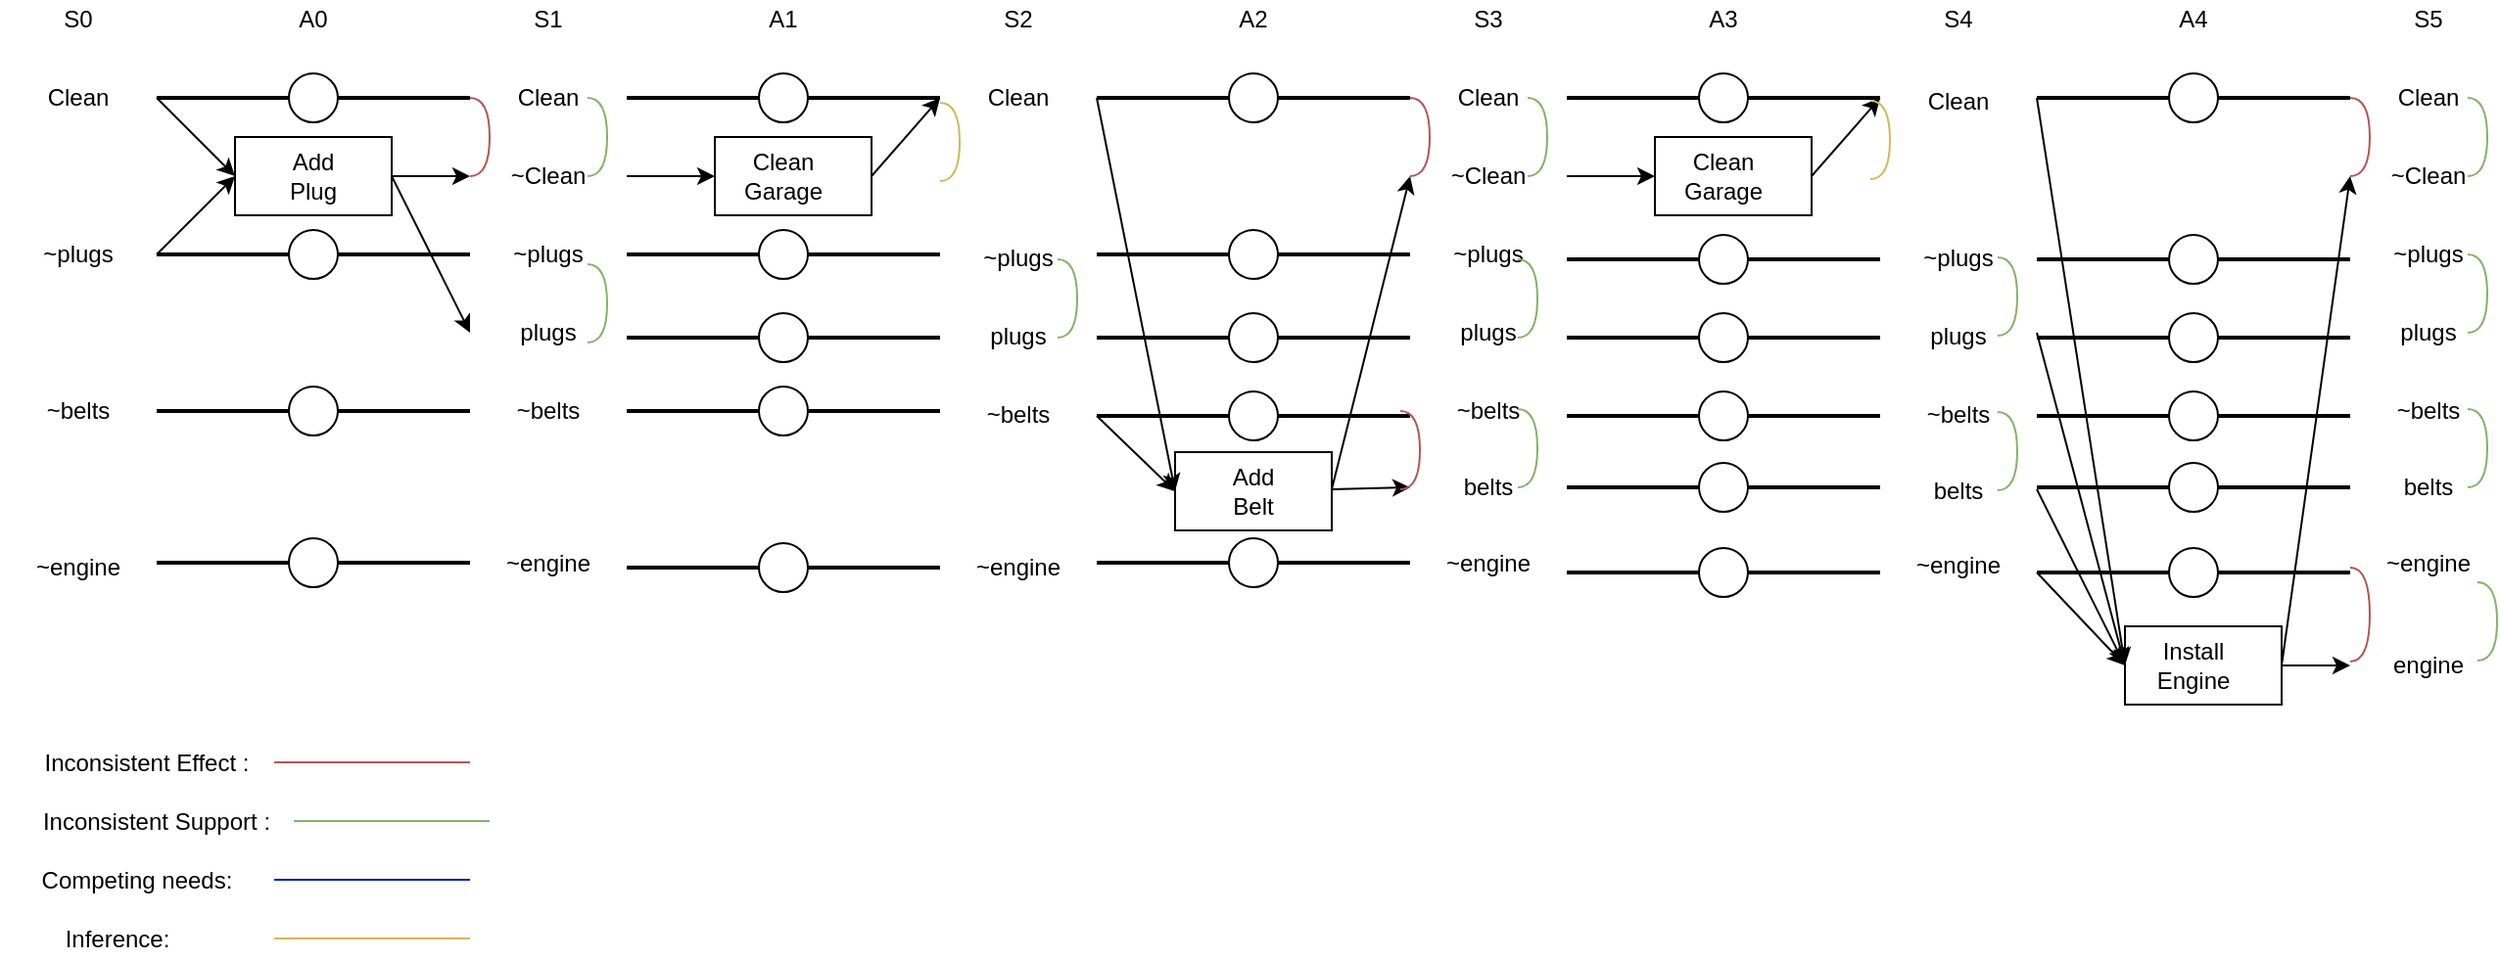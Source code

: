 <mxfile version="12.2.0" type="device" pages="1"><diagram id="GU9THaaq1hwWPUFrcnF_" name="Page-1"><mxGraphModel dx="1243" dy="843" grid="1" gridSize="10" guides="1" tooltips="1" connect="1" arrows="1" fold="1" page="1" pageScale="1" pageWidth="850" pageHeight="1100" math="0" shadow="0"><root><mxCell id="0"/><mxCell id="1" parent="0"/><mxCell id="zisjmZ1QqpazPXL1fPAC-1" value="S0" style="text;html=1;strokeColor=none;fillColor=none;align=center;verticalAlign=middle;whiteSpace=wrap;rounded=0;" vertex="1" parent="1"><mxGeometry x="60" y="190" width="40" height="20" as="geometry"/></mxCell><mxCell id="zisjmZ1QqpazPXL1fPAC-2" value="A0" style="text;html=1;strokeColor=none;fillColor=none;align=center;verticalAlign=middle;whiteSpace=wrap;rounded=0;" vertex="1" parent="1"><mxGeometry x="180" y="190" width="40" height="20" as="geometry"/></mxCell><mxCell id="zisjmZ1QqpazPXL1fPAC-3" value="S1" style="text;html=1;strokeColor=none;fillColor=none;align=center;verticalAlign=middle;whiteSpace=wrap;rounded=0;" vertex="1" parent="1"><mxGeometry x="300" y="190" width="40" height="20" as="geometry"/></mxCell><mxCell id="zisjmZ1QqpazPXL1fPAC-4" value="A1" style="text;html=1;strokeColor=none;fillColor=none;align=center;verticalAlign=middle;whiteSpace=wrap;rounded=0;" vertex="1" parent="1"><mxGeometry x="420" y="190" width="40" height="20" as="geometry"/></mxCell><mxCell id="zisjmZ1QqpazPXL1fPAC-5" value="S2" style="text;html=1;strokeColor=none;fillColor=none;align=center;verticalAlign=middle;whiteSpace=wrap;rounded=0;" vertex="1" parent="1"><mxGeometry x="540" y="190" width="40" height="20" as="geometry"/></mxCell><mxCell id="zisjmZ1QqpazPXL1fPAC-6" value="Clean" style="text;html=1;strokeColor=none;fillColor=none;align=center;verticalAlign=middle;whiteSpace=wrap;rounded=0;" vertex="1" parent="1"><mxGeometry x="60" y="230" width="40" height="20" as="geometry"/></mxCell><mxCell id="zisjmZ1QqpazPXL1fPAC-7" value="~plugs" style="text;html=1;strokeColor=none;fillColor=none;align=center;verticalAlign=middle;whiteSpace=wrap;rounded=0;" vertex="1" parent="1"><mxGeometry x="60" y="310" width="40" height="20" as="geometry"/></mxCell><mxCell id="zisjmZ1QqpazPXL1fPAC-8" value="~belts" style="text;html=1;strokeColor=none;fillColor=none;align=center;verticalAlign=middle;whiteSpace=wrap;rounded=0;" vertex="1" parent="1"><mxGeometry x="60" y="390" width="40" height="20" as="geometry"/></mxCell><mxCell id="zisjmZ1QqpazPXL1fPAC-9" value="~engine" style="text;html=1;strokeColor=none;fillColor=none;align=center;verticalAlign=middle;whiteSpace=wrap;rounded=0;" vertex="1" parent="1"><mxGeometry x="60" y="470" width="40" height="20" as="geometry"/></mxCell><mxCell id="zisjmZ1QqpazPXL1fPAC-10" value="" style="line;strokeWidth=2;html=1;" vertex="1" parent="1"><mxGeometry x="120" y="235" width="70" height="10" as="geometry"/></mxCell><mxCell id="zisjmZ1QqpazPXL1fPAC-11" value="" style="line;strokeWidth=2;html=1;" vertex="1" parent="1"><mxGeometry x="210" y="235" width="70" height="10" as="geometry"/></mxCell><mxCell id="zisjmZ1QqpazPXL1fPAC-12" value="" style="ellipse;whiteSpace=wrap;html=1;aspect=fixed;" vertex="1" parent="1"><mxGeometry x="187.5" y="227.5" width="25" height="25" as="geometry"/></mxCell><mxCell id="zisjmZ1QqpazPXL1fPAC-13" value="" style="line;strokeWidth=2;html=1;" vertex="1" parent="1"><mxGeometry x="120" y="315" width="70" height="10" as="geometry"/></mxCell><mxCell id="zisjmZ1QqpazPXL1fPAC-14" value="" style="line;strokeWidth=2;html=1;" vertex="1" parent="1"><mxGeometry x="210" y="315" width="70" height="10" as="geometry"/></mxCell><mxCell id="zisjmZ1QqpazPXL1fPAC-15" value="" style="ellipse;whiteSpace=wrap;html=1;aspect=fixed;" vertex="1" parent="1"><mxGeometry x="187.5" y="307.5" width="25" height="25" as="geometry"/></mxCell><mxCell id="zisjmZ1QqpazPXL1fPAC-16" value="" style="line;strokeWidth=2;html=1;" vertex="1" parent="1"><mxGeometry x="120" y="395" width="70" height="10" as="geometry"/></mxCell><mxCell id="zisjmZ1QqpazPXL1fPAC-17" value="" style="line;strokeWidth=2;html=1;" vertex="1" parent="1"><mxGeometry x="210" y="395" width="70" height="10" as="geometry"/></mxCell><mxCell id="zisjmZ1QqpazPXL1fPAC-18" value="" style="ellipse;whiteSpace=wrap;html=1;aspect=fixed;" vertex="1" parent="1"><mxGeometry x="187.5" y="387.5" width="25" height="25" as="geometry"/></mxCell><mxCell id="zisjmZ1QqpazPXL1fPAC-19" value="" style="line;strokeWidth=2;html=1;" vertex="1" parent="1"><mxGeometry x="120" y="472.5" width="70" height="10" as="geometry"/></mxCell><mxCell id="zisjmZ1QqpazPXL1fPAC-20" value="" style="line;strokeWidth=2;html=1;" vertex="1" parent="1"><mxGeometry x="210" y="472.5" width="70" height="10" as="geometry"/></mxCell><mxCell id="zisjmZ1QqpazPXL1fPAC-21" value="" style="ellipse;whiteSpace=wrap;html=1;aspect=fixed;" vertex="1" parent="1"><mxGeometry x="187.5" y="465" width="25" height="25" as="geometry"/></mxCell><mxCell id="zisjmZ1QqpazPXL1fPAC-22" value="" style="text;html=1;strokeColor=#000000;fillColor=#ffffff;align=center;verticalAlign=middle;whiteSpace=wrap;rounded=0;fontFamily=Helvetica;fontSize=12;fontColor=#000000;" vertex="1" parent="1"><mxGeometry x="160" y="260" width="80" height="40" as="geometry"/></mxCell><mxCell id="zisjmZ1QqpazPXL1fPAC-23" value="Add Plug" style="text;html=1;strokeColor=none;fillColor=none;align=center;verticalAlign=middle;whiteSpace=wrap;rounded=0;" vertex="1" parent="1"><mxGeometry x="180" y="270" width="40" height="20" as="geometry"/></mxCell><mxCell id="zisjmZ1QqpazPXL1fPAC-24" value="" style="endArrow=classic;html=1;entryX=0;entryY=0.5;entryDx=0;entryDy=0;exitX=0;exitY=0.5;exitDx=0;exitDy=0;exitPerimeter=0;" edge="1" parent="1" source="zisjmZ1QqpazPXL1fPAC-10" target="zisjmZ1QqpazPXL1fPAC-22"><mxGeometry width="50" height="50" relative="1" as="geometry"><mxPoint x="120" y="242.5" as="sourcePoint"/><mxPoint x="180" y="282.5" as="targetPoint"/></mxGeometry></mxCell><mxCell id="zisjmZ1QqpazPXL1fPAC-26" value="" style="endArrow=classic;html=1;" edge="1" parent="1"><mxGeometry width="50" height="50" relative="1" as="geometry"><mxPoint x="120" y="320" as="sourcePoint"/><mxPoint x="160" y="280" as="targetPoint"/></mxGeometry></mxCell><mxCell id="zisjmZ1QqpazPXL1fPAC-27" value="Clean" style="text;html=1;strokeColor=none;fillColor=none;align=center;verticalAlign=middle;whiteSpace=wrap;rounded=0;" vertex="1" parent="1"><mxGeometry x="300" y="230" width="40" height="20" as="geometry"/></mxCell><mxCell id="zisjmZ1QqpazPXL1fPAC-28" value="~Clean" style="text;html=1;strokeColor=none;fillColor=none;align=center;verticalAlign=middle;whiteSpace=wrap;rounded=0;" vertex="1" parent="1"><mxGeometry x="300" y="270" width="40" height="20" as="geometry"/></mxCell><mxCell id="zisjmZ1QqpazPXL1fPAC-29" value="~plugs" style="text;html=1;strokeColor=none;fillColor=none;align=center;verticalAlign=middle;whiteSpace=wrap;rounded=0;" vertex="1" parent="1"><mxGeometry x="300" y="310" width="40" height="20" as="geometry"/></mxCell><mxCell id="zisjmZ1QqpazPXL1fPAC-30" value="plugs" style="text;html=1;strokeColor=none;fillColor=none;align=center;verticalAlign=middle;whiteSpace=wrap;rounded=0;" vertex="1" parent="1"><mxGeometry x="300" y="350" width="40" height="20" as="geometry"/></mxCell><mxCell id="zisjmZ1QqpazPXL1fPAC-31" value="~belts" style="text;html=1;strokeColor=none;fillColor=none;align=center;verticalAlign=middle;whiteSpace=wrap;rounded=0;" vertex="1" parent="1"><mxGeometry x="300" y="390" width="40" height="20" as="geometry"/></mxCell><mxCell id="zisjmZ1QqpazPXL1fPAC-32" value="~engine" style="text;html=1;strokeColor=none;fillColor=none;align=center;verticalAlign=middle;whiteSpace=wrap;rounded=0;" vertex="1" parent="1"><mxGeometry x="300" y="467.5" width="40" height="20" as="geometry"/></mxCell><mxCell id="zisjmZ1QqpazPXL1fPAC-33" value="" style="endArrow=classic;html=1;exitX=1;exitY=0.5;exitDx=0;exitDy=0;" edge="1" parent="1" source="zisjmZ1QqpazPXL1fPAC-22"><mxGeometry width="50" height="50" relative="1" as="geometry"><mxPoint x="240" y="275" as="sourcePoint"/><mxPoint x="280" y="280" as="targetPoint"/></mxGeometry></mxCell><mxCell id="zisjmZ1QqpazPXL1fPAC-34" value="" style="endArrow=classic;html=1;" edge="1" parent="1"><mxGeometry width="50" height="50" relative="1" as="geometry"><mxPoint x="240" y="280" as="sourcePoint"/><mxPoint x="280" y="360" as="targetPoint"/></mxGeometry></mxCell><mxCell id="zisjmZ1QqpazPXL1fPAC-38" value="" style="line;strokeWidth=2;html=1;" vertex="1" parent="1"><mxGeometry x="360" y="235" width="70" height="10" as="geometry"/></mxCell><mxCell id="zisjmZ1QqpazPXL1fPAC-39" value="" style="line;strokeWidth=2;html=1;" vertex="1" parent="1"><mxGeometry x="450" y="235" width="70" height="10" as="geometry"/></mxCell><mxCell id="zisjmZ1QqpazPXL1fPAC-40" value="" style="ellipse;whiteSpace=wrap;html=1;aspect=fixed;" vertex="1" parent="1"><mxGeometry x="427.5" y="227.5" width="25" height="25" as="geometry"/></mxCell><mxCell id="zisjmZ1QqpazPXL1fPAC-41" value="" style="line;strokeWidth=2;html=1;" vertex="1" parent="1"><mxGeometry x="360" y="315" width="70" height="10" as="geometry"/></mxCell><mxCell id="zisjmZ1QqpazPXL1fPAC-42" value="" style="line;strokeWidth=2;html=1;" vertex="1" parent="1"><mxGeometry x="450" y="315" width="70" height="10" as="geometry"/></mxCell><mxCell id="zisjmZ1QqpazPXL1fPAC-43" value="" style="ellipse;whiteSpace=wrap;html=1;aspect=fixed;" vertex="1" parent="1"><mxGeometry x="427.5" y="307.5" width="25" height="25" as="geometry"/></mxCell><mxCell id="zisjmZ1QqpazPXL1fPAC-44" value="" style="line;strokeWidth=2;html=1;" vertex="1" parent="1"><mxGeometry x="360" y="357.5" width="70" height="10" as="geometry"/></mxCell><mxCell id="zisjmZ1QqpazPXL1fPAC-45" value="" style="line;strokeWidth=2;html=1;" vertex="1" parent="1"><mxGeometry x="450" y="357.5" width="70" height="10" as="geometry"/></mxCell><mxCell id="zisjmZ1QqpazPXL1fPAC-46" value="" style="ellipse;whiteSpace=wrap;html=1;aspect=fixed;" vertex="1" parent="1"><mxGeometry x="427.5" y="350" width="25" height="25" as="geometry"/></mxCell><mxCell id="zisjmZ1QqpazPXL1fPAC-47" value="" style="line;strokeWidth=2;html=1;" vertex="1" parent="1"><mxGeometry x="360" y="395" width="70" height="10" as="geometry"/></mxCell><mxCell id="zisjmZ1QqpazPXL1fPAC-48" value="" style="line;strokeWidth=2;html=1;" vertex="1" parent="1"><mxGeometry x="450" y="395" width="70" height="10" as="geometry"/></mxCell><mxCell id="zisjmZ1QqpazPXL1fPAC-49" value="" style="ellipse;whiteSpace=wrap;html=1;aspect=fixed;" vertex="1" parent="1"><mxGeometry x="427.5" y="387.5" width="25" height="25" as="geometry"/></mxCell><mxCell id="zisjmZ1QqpazPXL1fPAC-50" value="" style="line;strokeWidth=2;html=1;" vertex="1" parent="1"><mxGeometry x="360" y="475" width="70" height="10" as="geometry"/></mxCell><mxCell id="zisjmZ1QqpazPXL1fPAC-51" value="" style="line;strokeWidth=2;html=1;" vertex="1" parent="1"><mxGeometry x="450" y="475" width="70" height="10" as="geometry"/></mxCell><mxCell id="zisjmZ1QqpazPXL1fPAC-52" value="" style="ellipse;whiteSpace=wrap;html=1;aspect=fixed;" vertex="1" parent="1"><mxGeometry x="427.5" y="467.5" width="25" height="25" as="geometry"/></mxCell><mxCell id="zisjmZ1QqpazPXL1fPAC-54" value="" style="text;html=1;strokeColor=#000000;fillColor=#ffffff;align=center;verticalAlign=middle;whiteSpace=wrap;rounded=0;fontFamily=Helvetica;fontSize=12;fontColor=#000000;" vertex="1" parent="1"><mxGeometry x="405" y="260" width="80" height="40" as="geometry"/></mxCell><mxCell id="zisjmZ1QqpazPXL1fPAC-55" value="Clean Garage" style="text;html=1;strokeColor=none;fillColor=none;align=center;verticalAlign=middle;whiteSpace=wrap;rounded=0;" vertex="1" parent="1"><mxGeometry x="420" y="270" width="40" height="20" as="geometry"/></mxCell><mxCell id="zisjmZ1QqpazPXL1fPAC-56" value="" style="endArrow=classic;html=1;entryX=0;entryY=0.5;entryDx=0;entryDy=0;" edge="1" parent="1" target="zisjmZ1QqpazPXL1fPAC-54"><mxGeometry width="50" height="50" relative="1" as="geometry"><mxPoint x="360" y="280" as="sourcePoint"/><mxPoint x="410" y="250" as="targetPoint"/></mxGeometry></mxCell><mxCell id="zisjmZ1QqpazPXL1fPAC-57" value="" style="endArrow=classic;html=1;exitX=1;exitY=0.5;exitDx=0;exitDy=0;" edge="1" parent="1" source="zisjmZ1QqpazPXL1fPAC-54"><mxGeometry width="50" height="50" relative="1" as="geometry"><mxPoint x="490" y="270" as="sourcePoint"/><mxPoint x="520" y="240" as="targetPoint"/></mxGeometry></mxCell><mxCell id="zisjmZ1QqpazPXL1fPAC-58" value="Clean" style="text;html=1;strokeColor=none;fillColor=none;align=center;verticalAlign=middle;whiteSpace=wrap;rounded=0;" vertex="1" parent="1"><mxGeometry x="540" y="230" width="40" height="20" as="geometry"/></mxCell><mxCell id="zisjmZ1QqpazPXL1fPAC-60" value="~plugs" style="text;html=1;strokeColor=none;fillColor=none;align=center;verticalAlign=middle;whiteSpace=wrap;rounded=0;" vertex="1" parent="1"><mxGeometry x="540" y="311.5" width="40" height="20" as="geometry"/></mxCell><mxCell id="zisjmZ1QqpazPXL1fPAC-61" value="plugs" style="text;html=1;strokeColor=none;fillColor=none;align=center;verticalAlign=middle;whiteSpace=wrap;rounded=0;" vertex="1" parent="1"><mxGeometry x="540" y="351.5" width="40" height="20" as="geometry"/></mxCell><mxCell id="zisjmZ1QqpazPXL1fPAC-62" value="~belts" style="text;html=1;strokeColor=none;fillColor=none;align=center;verticalAlign=middle;whiteSpace=wrap;rounded=0;" vertex="1" parent="1"><mxGeometry x="540" y="391.5" width="40" height="20" as="geometry"/></mxCell><mxCell id="zisjmZ1QqpazPXL1fPAC-63" value="~engine" style="text;html=1;strokeColor=none;fillColor=none;align=center;verticalAlign=middle;whiteSpace=wrap;rounded=0;" vertex="1" parent="1"><mxGeometry x="780" y="467.5" width="40" height="20" as="geometry"/></mxCell><mxCell id="zisjmZ1QqpazPXL1fPAC-66" value="A2" style="text;html=1;strokeColor=none;fillColor=none;align=center;verticalAlign=middle;whiteSpace=wrap;rounded=0;" vertex="1" parent="1"><mxGeometry x="660" y="190" width="40" height="20" as="geometry"/></mxCell><mxCell id="zisjmZ1QqpazPXL1fPAC-67" value="S3" style="text;html=1;strokeColor=none;fillColor=none;align=center;verticalAlign=middle;whiteSpace=wrap;rounded=0;" vertex="1" parent="1"><mxGeometry x="780" y="190" width="40" height="20" as="geometry"/></mxCell><mxCell id="zisjmZ1QqpazPXL1fPAC-68" value="" style="line;strokeWidth=2;html=1;" vertex="1" parent="1"><mxGeometry x="600" y="235" width="70" height="10" as="geometry"/></mxCell><mxCell id="zisjmZ1QqpazPXL1fPAC-69" value="" style="line;strokeWidth=2;html=1;" vertex="1" parent="1"><mxGeometry x="690" y="235" width="70" height="10" as="geometry"/></mxCell><mxCell id="zisjmZ1QqpazPXL1fPAC-70" value="" style="ellipse;whiteSpace=wrap;html=1;aspect=fixed;" vertex="1" parent="1"><mxGeometry x="667.5" y="227.5" width="25" height="25" as="geometry"/></mxCell><mxCell id="zisjmZ1QqpazPXL1fPAC-71" value="" style="line;strokeWidth=2;html=1;" vertex="1" parent="1"><mxGeometry x="600" y="315" width="70" height="10" as="geometry"/></mxCell><mxCell id="zisjmZ1QqpazPXL1fPAC-72" value="" style="line;strokeWidth=2;html=1;" vertex="1" parent="1"><mxGeometry x="690" y="315" width="70" height="10" as="geometry"/></mxCell><mxCell id="zisjmZ1QqpazPXL1fPAC-73" value="" style="ellipse;whiteSpace=wrap;html=1;aspect=fixed;" vertex="1" parent="1"><mxGeometry x="667.5" y="307.5" width="25" height="25" as="geometry"/></mxCell><mxCell id="zisjmZ1QqpazPXL1fPAC-74" value="" style="line;strokeWidth=2;html=1;" vertex="1" parent="1"><mxGeometry x="600" y="357.5" width="70" height="10" as="geometry"/></mxCell><mxCell id="zisjmZ1QqpazPXL1fPAC-75" value="" style="line;strokeWidth=2;html=1;" vertex="1" parent="1"><mxGeometry x="690" y="357.5" width="70" height="10" as="geometry"/></mxCell><mxCell id="zisjmZ1QqpazPXL1fPAC-76" value="" style="ellipse;whiteSpace=wrap;html=1;aspect=fixed;" vertex="1" parent="1"><mxGeometry x="667.5" y="350" width="25" height="25" as="geometry"/></mxCell><mxCell id="zisjmZ1QqpazPXL1fPAC-77" value="" style="line;strokeWidth=2;html=1;" vertex="1" parent="1"><mxGeometry x="600" y="397.5" width="70" height="10" as="geometry"/></mxCell><mxCell id="zisjmZ1QqpazPXL1fPAC-78" value="" style="line;strokeWidth=2;html=1;" vertex="1" parent="1"><mxGeometry x="690" y="397.5" width="70" height="10" as="geometry"/></mxCell><mxCell id="zisjmZ1QqpazPXL1fPAC-79" value="" style="ellipse;whiteSpace=wrap;html=1;aspect=fixed;" vertex="1" parent="1"><mxGeometry x="667.5" y="390" width="25" height="25" as="geometry"/></mxCell><mxCell id="zisjmZ1QqpazPXL1fPAC-80" value="" style="line;strokeWidth=2;html=1;" vertex="1" parent="1"><mxGeometry x="600" y="472.5" width="70" height="10" as="geometry"/></mxCell><mxCell id="zisjmZ1QqpazPXL1fPAC-81" value="" style="line;strokeWidth=2;html=1;" vertex="1" parent="1"><mxGeometry x="690" y="472.5" width="70" height="10" as="geometry"/></mxCell><mxCell id="zisjmZ1QqpazPXL1fPAC-82" value="" style="ellipse;whiteSpace=wrap;html=1;aspect=fixed;" vertex="1" parent="1"><mxGeometry x="667.5" y="465" width="25" height="25" as="geometry"/></mxCell><mxCell id="zisjmZ1QqpazPXL1fPAC-83" value="" style="text;html=1;strokeColor=#000000;fillColor=#ffffff;align=center;verticalAlign=middle;whiteSpace=wrap;rounded=0;fontFamily=Helvetica;fontSize=12;fontColor=#000000;" vertex="1" parent="1"><mxGeometry x="640" y="421" width="80" height="40" as="geometry"/></mxCell><mxCell id="zisjmZ1QqpazPXL1fPAC-84" value="Add Belt" style="text;html=1;strokeColor=none;fillColor=none;align=center;verticalAlign=middle;whiteSpace=wrap;rounded=0;" vertex="1" parent="1"><mxGeometry x="660" y="431" width="40" height="20" as="geometry"/></mxCell><mxCell id="zisjmZ1QqpazPXL1fPAC-85" value="" style="endArrow=classic;html=1;entryX=0;entryY=0.5;entryDx=0;entryDy=0;exitX=0;exitY=0.5;exitDx=0;exitDy=0;exitPerimeter=0;" edge="1" parent="1" source="zisjmZ1QqpazPXL1fPAC-77" target="zisjmZ1QqpazPXL1fPAC-83"><mxGeometry width="50" height="50" relative="1" as="geometry"><mxPoint x="600" y="410" as="sourcePoint"/><mxPoint x="650" y="350" as="targetPoint"/></mxGeometry></mxCell><mxCell id="zisjmZ1QqpazPXL1fPAC-86" value="" style="endArrow=classic;html=1;entryX=0;entryY=0.5;entryDx=0;entryDy=0;" edge="1" parent="1" target="zisjmZ1QqpazPXL1fPAC-83"><mxGeometry width="50" height="50" relative="1" as="geometry"><mxPoint x="600" y="240" as="sourcePoint"/><mxPoint x="650" y="190" as="targetPoint"/></mxGeometry></mxCell><mxCell id="zisjmZ1QqpazPXL1fPAC-87" value="" style="endArrow=classic;html=1;" edge="1" parent="1"><mxGeometry width="50" height="50" relative="1" as="geometry"><mxPoint x="720" y="440" as="sourcePoint"/><mxPoint x="760" y="280" as="targetPoint"/></mxGeometry></mxCell><mxCell id="zisjmZ1QqpazPXL1fPAC-88" value="~Clean" style="text;html=1;strokeColor=none;fillColor=none;align=center;verticalAlign=middle;whiteSpace=wrap;rounded=0;" vertex="1" parent="1"><mxGeometry x="780" y="270" width="40" height="20" as="geometry"/></mxCell><mxCell id="zisjmZ1QqpazPXL1fPAC-89" value="Clean" style="text;html=1;strokeColor=none;fillColor=none;align=center;verticalAlign=middle;whiteSpace=wrap;rounded=0;" vertex="1" parent="1"><mxGeometry x="780" y="230" width="40" height="20" as="geometry"/></mxCell><mxCell id="zisjmZ1QqpazPXL1fPAC-90" value="~plugs" style="text;html=1;strokeColor=none;fillColor=none;align=center;verticalAlign=middle;whiteSpace=wrap;rounded=0;" vertex="1" parent="1"><mxGeometry x="780" y="310" width="40" height="20" as="geometry"/></mxCell><mxCell id="zisjmZ1QqpazPXL1fPAC-91" value="plugs" style="text;html=1;strokeColor=none;fillColor=none;align=center;verticalAlign=middle;whiteSpace=wrap;rounded=0;" vertex="1" parent="1"><mxGeometry x="780" y="350" width="40" height="20" as="geometry"/></mxCell><mxCell id="zisjmZ1QqpazPXL1fPAC-92" value="~belts" style="text;html=1;strokeColor=none;fillColor=none;align=center;verticalAlign=middle;whiteSpace=wrap;rounded=0;" vertex="1" parent="1"><mxGeometry x="780" y="390" width="40" height="20" as="geometry"/></mxCell><mxCell id="zisjmZ1QqpazPXL1fPAC-93" value="belts" style="text;html=1;strokeColor=none;fillColor=none;align=center;verticalAlign=middle;whiteSpace=wrap;rounded=0;" vertex="1" parent="1"><mxGeometry x="780" y="429" width="40" height="20" as="geometry"/></mxCell><mxCell id="zisjmZ1QqpazPXL1fPAC-94" value="" style="endArrow=classic;html=1;" edge="1" parent="1"><mxGeometry width="50" height="50" relative="1" as="geometry"><mxPoint x="720" y="440" as="sourcePoint"/><mxPoint x="760" y="439" as="targetPoint"/></mxGeometry></mxCell><mxCell id="zisjmZ1QqpazPXL1fPAC-95" value="A3" style="text;html=1;strokeColor=none;fillColor=none;align=center;verticalAlign=middle;whiteSpace=wrap;rounded=0;" vertex="1" parent="1"><mxGeometry x="900" y="190" width="40" height="20" as="geometry"/></mxCell><mxCell id="zisjmZ1QqpazPXL1fPAC-96" value="S4" style="text;html=1;strokeColor=none;fillColor=none;align=center;verticalAlign=middle;whiteSpace=wrap;rounded=0;" vertex="1" parent="1"><mxGeometry x="1020" y="190" width="40" height="20" as="geometry"/></mxCell><mxCell id="zisjmZ1QqpazPXL1fPAC-97" value="" style="line;strokeWidth=2;html=1;" vertex="1" parent="1"><mxGeometry x="840" y="235" width="70" height="10" as="geometry"/></mxCell><mxCell id="zisjmZ1QqpazPXL1fPAC-98" value="" style="line;strokeWidth=2;html=1;" vertex="1" parent="1"><mxGeometry x="930" y="235" width="70" height="10" as="geometry"/></mxCell><mxCell id="zisjmZ1QqpazPXL1fPAC-99" value="" style="ellipse;whiteSpace=wrap;html=1;aspect=fixed;" vertex="1" parent="1"><mxGeometry x="907.5" y="227.5" width="25" height="25" as="geometry"/></mxCell><mxCell id="zisjmZ1QqpazPXL1fPAC-100" value="" style="line;strokeWidth=2;html=1;" vertex="1" parent="1"><mxGeometry x="840" y="317.5" width="70" height="10" as="geometry"/></mxCell><mxCell id="zisjmZ1QqpazPXL1fPAC-101" value="" style="line;strokeWidth=2;html=1;" vertex="1" parent="1"><mxGeometry x="930" y="317.5" width="70" height="10" as="geometry"/></mxCell><mxCell id="zisjmZ1QqpazPXL1fPAC-102" value="" style="ellipse;whiteSpace=wrap;html=1;aspect=fixed;" vertex="1" parent="1"><mxGeometry x="907.5" y="310" width="25" height="25" as="geometry"/></mxCell><mxCell id="zisjmZ1QqpazPXL1fPAC-103" value="" style="line;strokeWidth=2;html=1;" vertex="1" parent="1"><mxGeometry x="840" y="357.5" width="70" height="10" as="geometry"/></mxCell><mxCell id="zisjmZ1QqpazPXL1fPAC-104" value="" style="line;strokeWidth=2;html=1;" vertex="1" parent="1"><mxGeometry x="930" y="357.5" width="70" height="10" as="geometry"/></mxCell><mxCell id="zisjmZ1QqpazPXL1fPAC-105" value="" style="ellipse;whiteSpace=wrap;html=1;aspect=fixed;" vertex="1" parent="1"><mxGeometry x="907.5" y="350" width="25" height="25" as="geometry"/></mxCell><mxCell id="zisjmZ1QqpazPXL1fPAC-106" value="" style="line;strokeWidth=2;html=1;" vertex="1" parent="1"><mxGeometry x="840" y="397.5" width="70" height="10" as="geometry"/></mxCell><mxCell id="zisjmZ1QqpazPXL1fPAC-107" value="" style="line;strokeWidth=2;html=1;" vertex="1" parent="1"><mxGeometry x="930" y="397.5" width="70" height="10" as="geometry"/></mxCell><mxCell id="zisjmZ1QqpazPXL1fPAC-108" value="" style="ellipse;whiteSpace=wrap;html=1;aspect=fixed;" vertex="1" parent="1"><mxGeometry x="907.5" y="390" width="25" height="25" as="geometry"/></mxCell><mxCell id="zisjmZ1QqpazPXL1fPAC-109" value="" style="line;strokeWidth=2;html=1;" vertex="1" parent="1"><mxGeometry x="840" y="477.5" width="70" height="10" as="geometry"/></mxCell><mxCell id="zisjmZ1QqpazPXL1fPAC-110" value="" style="line;strokeWidth=2;html=1;" vertex="1" parent="1"><mxGeometry x="930" y="477.5" width="70" height="10" as="geometry"/></mxCell><mxCell id="zisjmZ1QqpazPXL1fPAC-111" value="" style="ellipse;whiteSpace=wrap;html=1;aspect=fixed;" vertex="1" parent="1"><mxGeometry x="907.5" y="470" width="25" height="25" as="geometry"/></mxCell><mxCell id="zisjmZ1QqpazPXL1fPAC-112" value="" style="text;html=1;strokeColor=#000000;fillColor=#ffffff;align=center;verticalAlign=middle;whiteSpace=wrap;rounded=0;fontFamily=Helvetica;fontSize=12;fontColor=#000000;" vertex="1" parent="1"><mxGeometry x="885" y="260" width="80" height="40" as="geometry"/></mxCell><mxCell id="zisjmZ1QqpazPXL1fPAC-113" value="Clean Garage" style="text;html=1;strokeColor=none;fillColor=none;align=center;verticalAlign=middle;whiteSpace=wrap;rounded=0;" vertex="1" parent="1"><mxGeometry x="900" y="270" width="40" height="20" as="geometry"/></mxCell><mxCell id="zisjmZ1QqpazPXL1fPAC-114" value="" style="endArrow=classic;html=1;entryX=0;entryY=0.5;entryDx=0;entryDy=0;" edge="1" parent="1" target="zisjmZ1QqpazPXL1fPAC-112"><mxGeometry width="50" height="50" relative="1" as="geometry"><mxPoint x="840" y="280" as="sourcePoint"/><mxPoint x="890" y="250" as="targetPoint"/></mxGeometry></mxCell><mxCell id="zisjmZ1QqpazPXL1fPAC-115" value="" style="endArrow=classic;html=1;exitX=1;exitY=0.5;exitDx=0;exitDy=0;" edge="1" parent="1" source="zisjmZ1QqpazPXL1fPAC-112"><mxGeometry width="50" height="50" relative="1" as="geometry"><mxPoint x="970" y="270" as="sourcePoint"/><mxPoint x="1000" y="240" as="targetPoint"/></mxGeometry></mxCell><mxCell id="zisjmZ1QqpazPXL1fPAC-116" value="" style="line;strokeWidth=2;html=1;" vertex="1" parent="1"><mxGeometry x="840" y="434" width="70" height="10" as="geometry"/></mxCell><mxCell id="zisjmZ1QqpazPXL1fPAC-117" value="" style="line;strokeWidth=2;html=1;" vertex="1" parent="1"><mxGeometry x="930" y="434" width="70" height="10" as="geometry"/></mxCell><mxCell id="zisjmZ1QqpazPXL1fPAC-118" value="" style="ellipse;whiteSpace=wrap;html=1;aspect=fixed;" vertex="1" parent="1"><mxGeometry x="907.5" y="426.5" width="25" height="25" as="geometry"/></mxCell><mxCell id="zisjmZ1QqpazPXL1fPAC-119" value="~engine" style="text;html=1;strokeColor=none;fillColor=none;align=center;verticalAlign=middle;whiteSpace=wrap;rounded=0;" vertex="1" parent="1"><mxGeometry x="1020" y="469" width="40" height="20" as="geometry"/></mxCell><mxCell id="zisjmZ1QqpazPXL1fPAC-121" value="Clean" style="text;html=1;strokeColor=none;fillColor=none;align=center;verticalAlign=middle;whiteSpace=wrap;rounded=0;" vertex="1" parent="1"><mxGeometry x="1020" y="231.5" width="40" height="20" as="geometry"/></mxCell><mxCell id="zisjmZ1QqpazPXL1fPAC-122" value="~plugs" style="text;html=1;strokeColor=none;fillColor=none;align=center;verticalAlign=middle;whiteSpace=wrap;rounded=0;" vertex="1" parent="1"><mxGeometry x="1020" y="311.5" width="40" height="20" as="geometry"/></mxCell><mxCell id="zisjmZ1QqpazPXL1fPAC-123" value="plugs" style="text;html=1;strokeColor=none;fillColor=none;align=center;verticalAlign=middle;whiteSpace=wrap;rounded=0;" vertex="1" parent="1"><mxGeometry x="1020" y="351.5" width="40" height="20" as="geometry"/></mxCell><mxCell id="zisjmZ1QqpazPXL1fPAC-124" value="~belts" style="text;html=1;strokeColor=none;fillColor=none;align=center;verticalAlign=middle;whiteSpace=wrap;rounded=0;" vertex="1" parent="1"><mxGeometry x="1020" y="391.5" width="40" height="20" as="geometry"/></mxCell><mxCell id="zisjmZ1QqpazPXL1fPAC-125" value="belts" style="text;html=1;strokeColor=none;fillColor=none;align=center;verticalAlign=middle;whiteSpace=wrap;rounded=0;" vertex="1" parent="1"><mxGeometry x="1020" y="430.5" width="40" height="20" as="geometry"/></mxCell><mxCell id="zisjmZ1QqpazPXL1fPAC-126" value="A4" style="text;html=1;strokeColor=none;fillColor=none;align=center;verticalAlign=middle;whiteSpace=wrap;rounded=0;" vertex="1" parent="1"><mxGeometry x="1140" y="190" width="40" height="20" as="geometry"/></mxCell><mxCell id="zisjmZ1QqpazPXL1fPAC-127" value="S5" style="text;html=1;strokeColor=none;fillColor=none;align=center;verticalAlign=middle;whiteSpace=wrap;rounded=0;" vertex="1" parent="1"><mxGeometry x="1260" y="190" width="40" height="20" as="geometry"/></mxCell><mxCell id="zisjmZ1QqpazPXL1fPAC-128" value="" style="line;strokeWidth=2;html=1;" vertex="1" parent="1"><mxGeometry x="1080" y="235" width="70" height="10" as="geometry"/></mxCell><mxCell id="zisjmZ1QqpazPXL1fPAC-129" value="" style="line;strokeWidth=2;html=1;" vertex="1" parent="1"><mxGeometry x="1170" y="235" width="70" height="10" as="geometry"/></mxCell><mxCell id="zisjmZ1QqpazPXL1fPAC-130" value="" style="ellipse;whiteSpace=wrap;html=1;aspect=fixed;" vertex="1" parent="1"><mxGeometry x="1147.5" y="227.5" width="25" height="25" as="geometry"/></mxCell><mxCell id="zisjmZ1QqpazPXL1fPAC-131" value="" style="line;strokeWidth=2;html=1;" vertex="1" parent="1"><mxGeometry x="1080" y="317.5" width="70" height="10" as="geometry"/></mxCell><mxCell id="zisjmZ1QqpazPXL1fPAC-132" value="" style="line;strokeWidth=2;html=1;" vertex="1" parent="1"><mxGeometry x="1170" y="317.5" width="70" height="10" as="geometry"/></mxCell><mxCell id="zisjmZ1QqpazPXL1fPAC-133" value="" style="ellipse;whiteSpace=wrap;html=1;aspect=fixed;" vertex="1" parent="1"><mxGeometry x="1147.5" y="310" width="25" height="25" as="geometry"/></mxCell><mxCell id="zisjmZ1QqpazPXL1fPAC-134" value="" style="line;strokeWidth=2;html=1;" vertex="1" parent="1"><mxGeometry x="1080" y="357.5" width="70" height="10" as="geometry"/></mxCell><mxCell id="zisjmZ1QqpazPXL1fPAC-135" value="" style="line;strokeWidth=2;html=1;" vertex="1" parent="1"><mxGeometry x="1170" y="357.5" width="70" height="10" as="geometry"/></mxCell><mxCell id="zisjmZ1QqpazPXL1fPAC-136" value="" style="ellipse;whiteSpace=wrap;html=1;aspect=fixed;" vertex="1" parent="1"><mxGeometry x="1147.5" y="350" width="25" height="25" as="geometry"/></mxCell><mxCell id="zisjmZ1QqpazPXL1fPAC-137" value="" style="line;strokeWidth=2;html=1;" vertex="1" parent="1"><mxGeometry x="1080" y="397.5" width="70" height="10" as="geometry"/></mxCell><mxCell id="zisjmZ1QqpazPXL1fPAC-138" value="" style="line;strokeWidth=2;html=1;" vertex="1" parent="1"><mxGeometry x="1170" y="397.5" width="70" height="10" as="geometry"/></mxCell><mxCell id="zisjmZ1QqpazPXL1fPAC-139" value="" style="ellipse;whiteSpace=wrap;html=1;aspect=fixed;" vertex="1" parent="1"><mxGeometry x="1147.5" y="390" width="25" height="25" as="geometry"/></mxCell><mxCell id="zisjmZ1QqpazPXL1fPAC-140" value="" style="line;strokeWidth=2;html=1;" vertex="1" parent="1"><mxGeometry x="1080" y="477.5" width="70" height="10" as="geometry"/></mxCell><mxCell id="zisjmZ1QqpazPXL1fPAC-141" value="" style="line;strokeWidth=2;html=1;" vertex="1" parent="1"><mxGeometry x="1170" y="477.5" width="70" height="10" as="geometry"/></mxCell><mxCell id="zisjmZ1QqpazPXL1fPAC-142" value="" style="ellipse;whiteSpace=wrap;html=1;aspect=fixed;" vertex="1" parent="1"><mxGeometry x="1147.5" y="470" width="25" height="25" as="geometry"/></mxCell><mxCell id="zisjmZ1QqpazPXL1fPAC-147" value="" style="line;strokeWidth=2;html=1;" vertex="1" parent="1"><mxGeometry x="1080" y="434" width="70" height="10" as="geometry"/></mxCell><mxCell id="zisjmZ1QqpazPXL1fPAC-148" value="" style="line;strokeWidth=2;html=1;" vertex="1" parent="1"><mxGeometry x="1170" y="434" width="70" height="10" as="geometry"/></mxCell><mxCell id="zisjmZ1QqpazPXL1fPAC-149" value="" style="ellipse;whiteSpace=wrap;html=1;aspect=fixed;" vertex="1" parent="1"><mxGeometry x="1147.5" y="426.5" width="25" height="25" as="geometry"/></mxCell><mxCell id="zisjmZ1QqpazPXL1fPAC-150" value="" style="text;html=1;strokeColor=#000000;fillColor=#ffffff;align=center;verticalAlign=middle;whiteSpace=wrap;rounded=0;fontFamily=Helvetica;fontSize=12;fontColor=#000000;" vertex="1" parent="1"><mxGeometry x="1125" y="510" width="80" height="40" as="geometry"/></mxCell><mxCell id="zisjmZ1QqpazPXL1fPAC-151" value="Install Engine" style="text;html=1;strokeColor=none;fillColor=none;align=center;verticalAlign=middle;whiteSpace=wrap;rounded=0;" vertex="1" parent="1"><mxGeometry x="1140" y="520" width="40" height="20" as="geometry"/></mxCell><mxCell id="zisjmZ1QqpazPXL1fPAC-152" value="" style="endArrow=classic;html=1;entryX=0;entryY=0.5;entryDx=0;entryDy=0;exitX=0;exitY=0.5;exitDx=0;exitDy=0;exitPerimeter=0;" edge="1" parent="1" target="zisjmZ1QqpazPXL1fPAC-150" source="zisjmZ1QqpazPXL1fPAC-140"><mxGeometry width="50" height="50" relative="1" as="geometry"><mxPoint x="1080" y="530" as="sourcePoint"/><mxPoint x="1130" y="500" as="targetPoint"/></mxGeometry></mxCell><mxCell id="zisjmZ1QqpazPXL1fPAC-153" value="" style="endArrow=classic;html=1;entryX=0;entryY=0.5;entryDx=0;entryDy=0;" edge="1" parent="1" target="zisjmZ1QqpazPXL1fPAC-150"><mxGeometry width="50" height="50" relative="1" as="geometry"><mxPoint x="1080" y="240" as="sourcePoint"/><mxPoint x="1130" y="190" as="targetPoint"/></mxGeometry></mxCell><mxCell id="zisjmZ1QqpazPXL1fPAC-155" value="" style="endArrow=classic;html=1;entryX=0;entryY=0.5;entryDx=0;entryDy=0;" edge="1" parent="1" target="zisjmZ1QqpazPXL1fPAC-150"><mxGeometry width="50" height="50" relative="1" as="geometry"><mxPoint x="1080" y="360" as="sourcePoint"/><mxPoint x="1120" y="530" as="targetPoint"/></mxGeometry></mxCell><mxCell id="zisjmZ1QqpazPXL1fPAC-156" value="" style="endArrow=classic;html=1;entryX=0;entryY=0.5;entryDx=0;entryDy=0;" edge="1" parent="1" target="zisjmZ1QqpazPXL1fPAC-150"><mxGeometry width="50" height="50" relative="1" as="geometry"><mxPoint x="1080" y="440" as="sourcePoint"/><mxPoint x="1130" y="390" as="targetPoint"/></mxGeometry></mxCell><mxCell id="zisjmZ1QqpazPXL1fPAC-157" value="~engine" style="text;html=1;strokeColor=none;fillColor=none;align=center;verticalAlign=middle;whiteSpace=wrap;rounded=0;" vertex="1" parent="1"><mxGeometry x="1260" y="467.5" width="40" height="20" as="geometry"/></mxCell><mxCell id="zisjmZ1QqpazPXL1fPAC-158" value="Clean" style="text;html=1;strokeColor=none;fillColor=none;align=center;verticalAlign=middle;whiteSpace=wrap;rounded=0;" vertex="1" parent="1"><mxGeometry x="1260" y="230" width="40" height="20" as="geometry"/></mxCell><mxCell id="zisjmZ1QqpazPXL1fPAC-159" value="~plugs" style="text;html=1;strokeColor=none;fillColor=none;align=center;verticalAlign=middle;whiteSpace=wrap;rounded=0;" vertex="1" parent="1"><mxGeometry x="1260" y="310" width="40" height="20" as="geometry"/></mxCell><mxCell id="zisjmZ1QqpazPXL1fPAC-160" value="plugs" style="text;html=1;strokeColor=none;fillColor=none;align=center;verticalAlign=middle;whiteSpace=wrap;rounded=0;" vertex="1" parent="1"><mxGeometry x="1260" y="350" width="40" height="20" as="geometry"/></mxCell><mxCell id="zisjmZ1QqpazPXL1fPAC-161" value="~belts" style="text;html=1;strokeColor=none;fillColor=none;align=center;verticalAlign=middle;whiteSpace=wrap;rounded=0;" vertex="1" parent="1"><mxGeometry x="1260" y="390" width="40" height="20" as="geometry"/></mxCell><mxCell id="zisjmZ1QqpazPXL1fPAC-162" value="belts" style="text;html=1;strokeColor=none;fillColor=none;align=center;verticalAlign=middle;whiteSpace=wrap;rounded=0;" vertex="1" parent="1"><mxGeometry x="1260" y="429" width="40" height="20" as="geometry"/></mxCell><mxCell id="zisjmZ1QqpazPXL1fPAC-163" value="engine" style="text;html=1;strokeColor=none;fillColor=none;align=center;verticalAlign=middle;whiteSpace=wrap;rounded=0;" vertex="1" parent="1"><mxGeometry x="1260" y="520" width="40" height="20" as="geometry"/></mxCell><mxCell id="zisjmZ1QqpazPXL1fPAC-164" value="" style="endArrow=classic;html=1;exitX=1;exitY=0.5;exitDx=0;exitDy=0;" edge="1" parent="1" source="zisjmZ1QqpazPXL1fPAC-150"><mxGeometry width="50" height="50" relative="1" as="geometry"><mxPoint x="1200" y="540" as="sourcePoint"/><mxPoint x="1240" y="530" as="targetPoint"/></mxGeometry></mxCell><mxCell id="zisjmZ1QqpazPXL1fPAC-165" value="" style="endArrow=classic;html=1;exitX=1;exitY=0.5;exitDx=0;exitDy=0;" edge="1" parent="1" source="zisjmZ1QqpazPXL1fPAC-150"><mxGeometry width="50" height="50" relative="1" as="geometry"><mxPoint x="1210" y="530" as="sourcePoint"/><mxPoint x="1240" y="280" as="targetPoint"/></mxGeometry></mxCell><mxCell id="zisjmZ1QqpazPXL1fPAC-166" value="~Clean" style="text;html=1;strokeColor=none;fillColor=none;align=center;verticalAlign=middle;whiteSpace=wrap;rounded=0;" vertex="1" parent="1"><mxGeometry x="1260" y="270" width="40" height="20" as="geometry"/></mxCell><mxCell id="zisjmZ1QqpazPXL1fPAC-167" value="~engine" style="text;html=1;strokeColor=none;fillColor=none;align=center;verticalAlign=middle;whiteSpace=wrap;rounded=0;" vertex="1" parent="1"><mxGeometry x="540" y="470" width="40" height="20" as="geometry"/></mxCell><mxCell id="zisjmZ1QqpazPXL1fPAC-171" value="" style="shape=requiredInterface;html=1;verticalLabelPosition=bottom;fillColor=#f8cecc;strokeColor=#b85450;" vertex="1" parent="1"><mxGeometry x="280" y="240" width="10" height="40" as="geometry"/></mxCell><mxCell id="zisjmZ1QqpazPXL1fPAC-172" value="Inconsistent Effect :" style="text;html=1;strokeColor=none;fillColor=none;align=center;verticalAlign=middle;whiteSpace=wrap;rounded=0;" vertex="1" parent="1"><mxGeometry x="60" y="570" width="110" height="20" as="geometry"/></mxCell><mxCell id="zisjmZ1QqpazPXL1fPAC-173" value="" style="endArrow=none;html=1;fillColor=#f8cecc;strokeColor=#b85450;" edge="1" parent="1"><mxGeometry width="50" height="50" relative="1" as="geometry"><mxPoint x="180" y="579.5" as="sourcePoint"/><mxPoint x="280" y="579.5" as="targetPoint"/></mxGeometry></mxCell><mxCell id="zisjmZ1QqpazPXL1fPAC-174" value="Inconsistent Support :" style="text;html=1;strokeColor=none;fillColor=none;align=center;verticalAlign=middle;whiteSpace=wrap;rounded=0;" vertex="1" parent="1"><mxGeometry x="60" y="600" width="120" height="20" as="geometry"/></mxCell><mxCell id="zisjmZ1QqpazPXL1fPAC-175" value="" style="endArrow=none;html=1;fillColor=#d5e8d4;strokeColor=#82b366;" edge="1" parent="1"><mxGeometry width="50" height="50" relative="1" as="geometry"><mxPoint x="190" y="609.5" as="sourcePoint"/><mxPoint x="290" y="609.5" as="targetPoint"/></mxGeometry></mxCell><mxCell id="zisjmZ1QqpazPXL1fPAC-176" value="Competing needs:" style="text;html=1;strokeColor=none;fillColor=none;align=center;verticalAlign=middle;whiteSpace=wrap;rounded=0;" vertex="1" parent="1"><mxGeometry x="40" y="630" width="140" height="20" as="geometry"/></mxCell><mxCell id="zisjmZ1QqpazPXL1fPAC-177" value="" style="endArrow=none;html=1;fillColor=#0050ef;strokeColor=#001DBC;" edge="1" parent="1"><mxGeometry width="50" height="50" relative="1" as="geometry"><mxPoint x="180" y="639.5" as="sourcePoint"/><mxPoint x="280" y="639.5" as="targetPoint"/></mxGeometry></mxCell><mxCell id="zisjmZ1QqpazPXL1fPAC-178" value="Inference:" style="text;html=1;strokeColor=none;fillColor=none;align=center;verticalAlign=middle;whiteSpace=wrap;rounded=0;" vertex="1" parent="1"><mxGeometry x="80" y="660" width="40" height="20" as="geometry"/></mxCell><mxCell id="zisjmZ1QqpazPXL1fPAC-179" value="" style="endArrow=none;html=1;fillColor=#fff2cc;strokeColor=#d6b656;gradientColor=#ffd966;" edge="1" parent="1"><mxGeometry width="50" height="50" relative="1" as="geometry"><mxPoint x="180" y="669.5" as="sourcePoint"/><mxPoint x="280" y="669.5" as="targetPoint"/></mxGeometry></mxCell><mxCell id="zisjmZ1QqpazPXL1fPAC-181" value="" style="shape=requiredInterface;html=1;verticalLabelPosition=bottom;fillColor=#d5e8d4;strokeColor=#82b366;" vertex="1" parent="1"><mxGeometry x="340" y="240" width="10" height="40" as="geometry"/></mxCell><mxCell id="zisjmZ1QqpazPXL1fPAC-182" value="" style="shape=requiredInterface;html=1;verticalLabelPosition=bottom;fillColor=#d5e8d4;strokeColor=#82b366;" vertex="1" parent="1"><mxGeometry x="340" y="325" width="10" height="40" as="geometry"/></mxCell><mxCell id="zisjmZ1QqpazPXL1fPAC-183" value="" style="shape=requiredInterface;html=1;verticalLabelPosition=bottom;fillColor=#d5e8d4;strokeColor=#82b366;" vertex="1" parent="1"><mxGeometry x="580" y="322.5" width="10" height="40" as="geometry"/></mxCell><mxCell id="zisjmZ1QqpazPXL1fPAC-184" value="" style="shape=requiredInterface;html=1;verticalLabelPosition=bottom;fillColor=#d5e8d4;strokeColor=#82b366;" vertex="1" parent="1"><mxGeometry x="820" y="240" width="10" height="40" as="geometry"/></mxCell><mxCell id="zisjmZ1QqpazPXL1fPAC-185" value="" style="shape=requiredInterface;html=1;verticalLabelPosition=bottom;fillColor=#d5e8d4;strokeColor=#82b366;" vertex="1" parent="1"><mxGeometry x="815" y="322.5" width="10" height="40" as="geometry"/></mxCell><mxCell id="zisjmZ1QqpazPXL1fPAC-186" value="" style="shape=requiredInterface;html=1;verticalLabelPosition=bottom;fillColor=#d5e8d4;strokeColor=#82b366;" vertex="1" parent="1"><mxGeometry x="815" y="399" width="10" height="40" as="geometry"/></mxCell><mxCell id="zisjmZ1QqpazPXL1fPAC-187" value="" style="shape=requiredInterface;html=1;verticalLabelPosition=bottom;fillColor=#d5e8d4;strokeColor=#82b366;" vertex="1" parent="1"><mxGeometry x="1060" y="321.5" width="10" height="40" as="geometry"/></mxCell><mxCell id="zisjmZ1QqpazPXL1fPAC-188" value="" style="shape=requiredInterface;html=1;verticalLabelPosition=bottom;fillColor=#d5e8d4;strokeColor=#82b366;" vertex="1" parent="1"><mxGeometry x="1060" y="400.5" width="10" height="40" as="geometry"/></mxCell><mxCell id="zisjmZ1QqpazPXL1fPAC-189" value="" style="shape=requiredInterface;html=1;verticalLabelPosition=bottom;fillColor=#d5e8d4;strokeColor=#82b366;" vertex="1" parent="1"><mxGeometry x="1300" y="240" width="10" height="40" as="geometry"/></mxCell><mxCell id="zisjmZ1QqpazPXL1fPAC-190" value="" style="shape=requiredInterface;html=1;verticalLabelPosition=bottom;fillColor=#d5e8d4;strokeColor=#82b366;" vertex="1" parent="1"><mxGeometry x="1300" y="320" width="10" height="40" as="geometry"/></mxCell><mxCell id="zisjmZ1QqpazPXL1fPAC-191" value="" style="shape=requiredInterface;html=1;verticalLabelPosition=bottom;fillColor=#d5e8d4;strokeColor=#82b366;" vertex="1" parent="1"><mxGeometry x="1300" y="399" width="10" height="40" as="geometry"/></mxCell><mxCell id="zisjmZ1QqpazPXL1fPAC-192" value="" style="shape=requiredInterface;html=1;verticalLabelPosition=bottom;fillColor=#d5e8d4;strokeColor=#82b366;" vertex="1" parent="1"><mxGeometry x="1305" y="487.5" width="10" height="40" as="geometry"/></mxCell><mxCell id="zisjmZ1QqpazPXL1fPAC-193" value="" style="shape=requiredInterface;html=1;verticalLabelPosition=bottom;fillColor=#f8cecc;strokeColor=#b85450;" vertex="1" parent="1"><mxGeometry x="760" y="240" width="10" height="40" as="geometry"/></mxCell><mxCell id="zisjmZ1QqpazPXL1fPAC-194" value="" style="shape=requiredInterface;html=1;verticalLabelPosition=bottom;fillColor=#f8cecc;strokeColor=#b85450;" vertex="1" parent="1"><mxGeometry x="1240" y="240" width="10" height="40" as="geometry"/></mxCell><mxCell id="zisjmZ1QqpazPXL1fPAC-195" value="" style="shape=requiredInterface;html=1;verticalLabelPosition=bottom;fillColor=#f8cecc;strokeColor=#b85450;" vertex="1" parent="1"><mxGeometry x="755" y="400" width="10" height="40" as="geometry"/></mxCell><mxCell id="zisjmZ1QqpazPXL1fPAC-196" value="" style="shape=requiredInterface;html=1;verticalLabelPosition=bottom;fillColor=#f8cecc;strokeColor=#b85450;" vertex="1" parent="1"><mxGeometry x="1240" y="480" width="10" height="48" as="geometry"/></mxCell><mxCell id="zisjmZ1QqpazPXL1fPAC-197" value="" style="shape=requiredInterface;html=1;verticalLabelPosition=bottom;fillColor=#fff2cc;strokeColor=#d6b656;gradientColor=#ffd966;" vertex="1" parent="1"><mxGeometry x="520" y="242.5" width="10" height="40" as="geometry"/></mxCell><mxCell id="zisjmZ1QqpazPXL1fPAC-198" value="" style="shape=requiredInterface;html=1;verticalLabelPosition=bottom;fillColor=#fff2cc;strokeColor=#d6b656;gradientColor=#ffd966;" vertex="1" parent="1"><mxGeometry x="995" y="241.5" width="10" height="40" as="geometry"/></mxCell></root></mxGraphModel></diagram></mxfile>